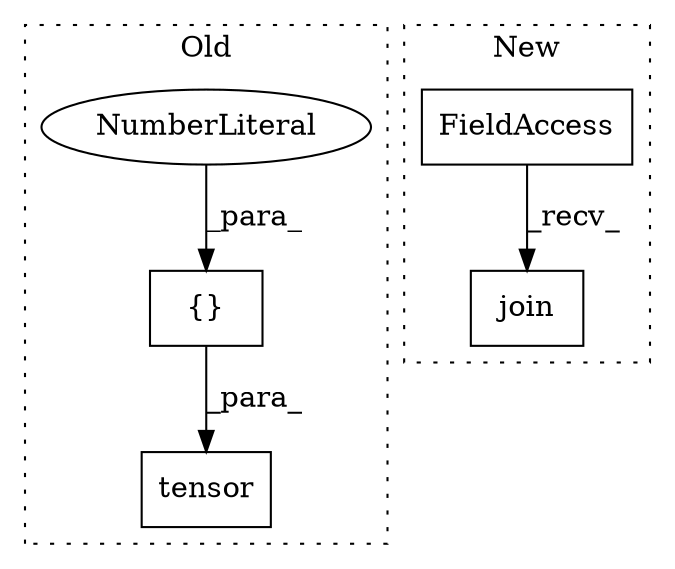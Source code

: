 digraph G {
subgraph cluster0 {
1 [label="tensor" a="32" s="3202,3241" l="7,1" shape="box"];
3 [label="{}" a="4" s="3220,3240" l="1,1" shape="box"];
4 [label="NumberLiteral" a="34" s="3221" l="3" shape="ellipse"];
label = "Old";
style="dotted";
}
subgraph cluster1 {
2 [label="join" a="32" s="3753" l="6" shape="box"];
5 [label="FieldAccess" a="22" s="3750" l="2" shape="box"];
label = "New";
style="dotted";
}
3 -> 1 [label="_para_"];
4 -> 3 [label="_para_"];
5 -> 2 [label="_recv_"];
}